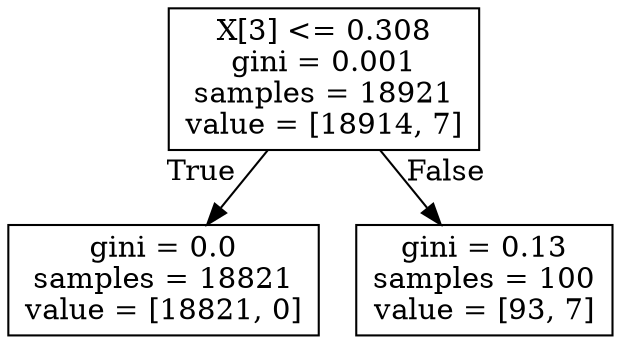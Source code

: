 digraph Tree {
node [shape=box] ;
0 [label="X[3] <= 0.308\ngini = 0.001\nsamples = 18921\nvalue = [18914, 7]"] ;
1 [label="gini = 0.0\nsamples = 18821\nvalue = [18821, 0]"] ;
0 -> 1 [labeldistance=2.5, labelangle=45, headlabel="True"] ;
2 [label="gini = 0.13\nsamples = 100\nvalue = [93, 7]"] ;
0 -> 2 [labeldistance=2.5, labelangle=-45, headlabel="False"] ;
}
